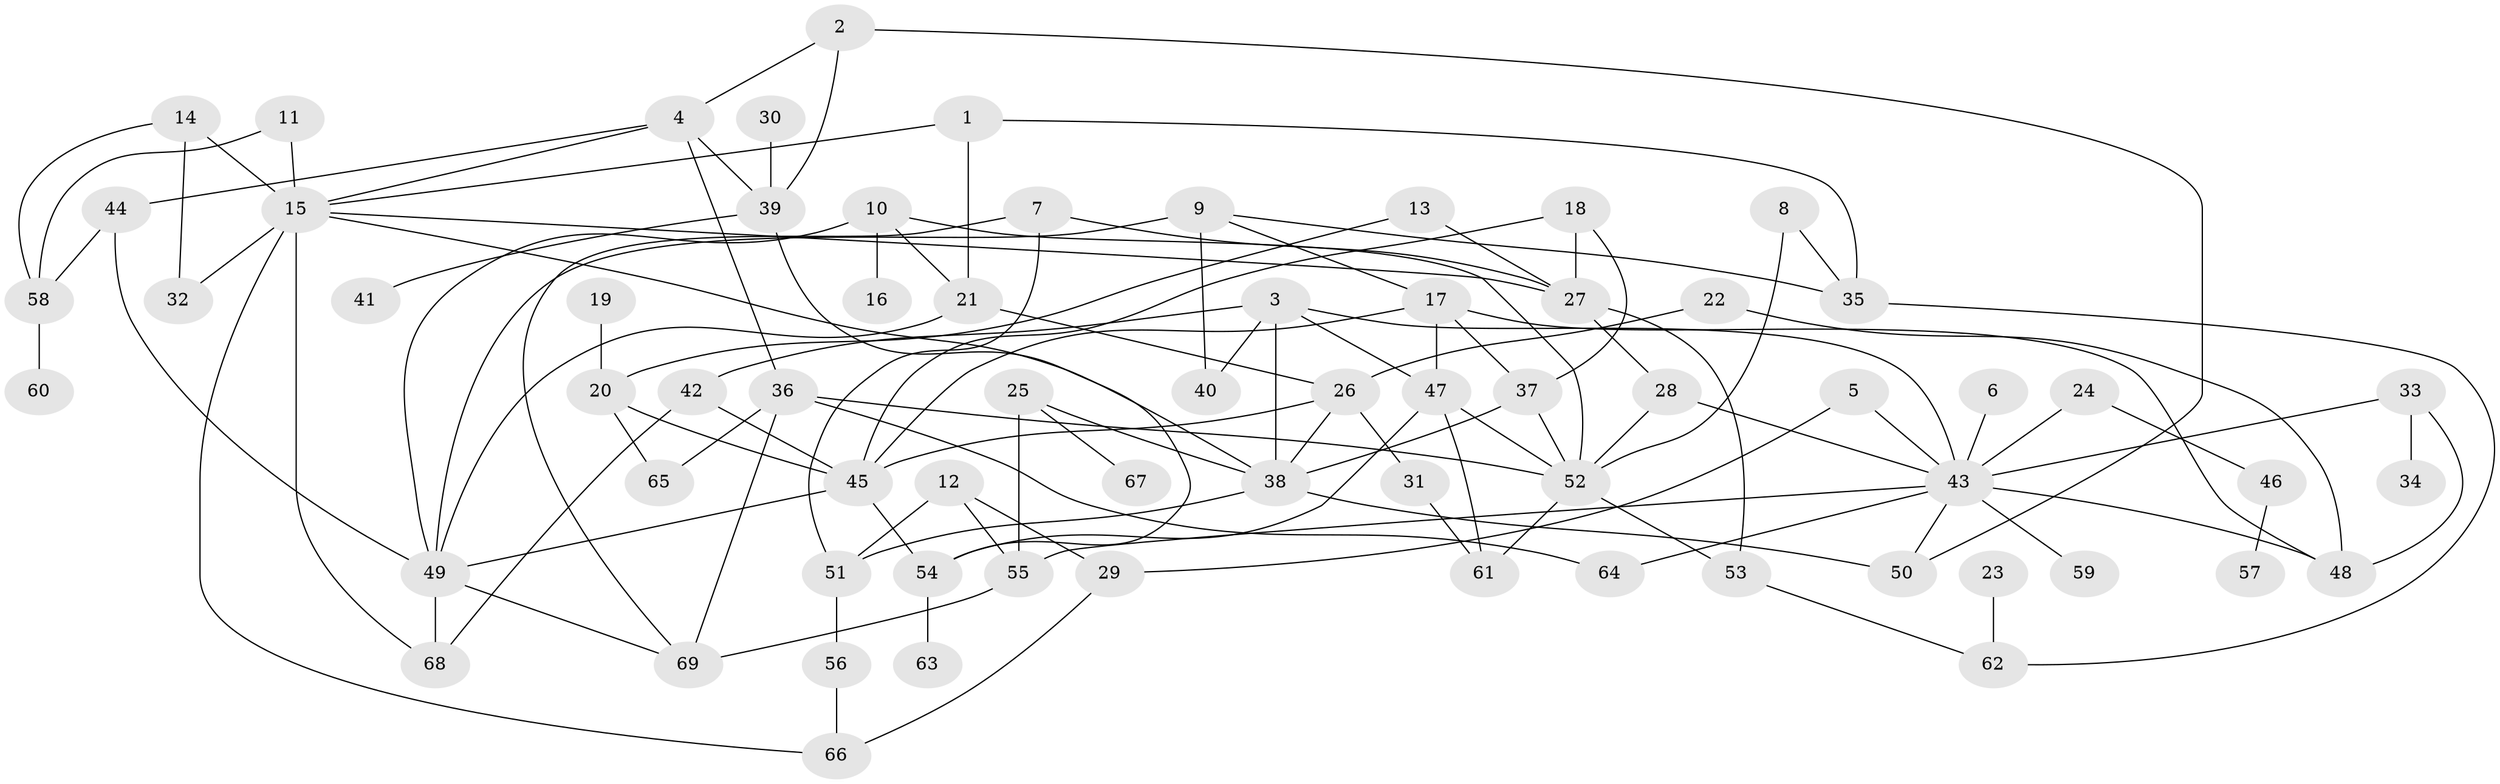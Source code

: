 // original degree distribution, {6: 0.051094890510948905, 3: 0.24817518248175183, 8: 0.0072992700729927005, 2: 0.27007299270072993, 4: 0.145985401459854, 5: 0.058394160583941604, 1: 0.21897810218978103}
// Generated by graph-tools (version 1.1) at 2025/49/03/09/25 03:49:18]
// undirected, 69 vertices, 115 edges
graph export_dot {
graph [start="1"]
  node [color=gray90,style=filled];
  1;
  2;
  3;
  4;
  5;
  6;
  7;
  8;
  9;
  10;
  11;
  12;
  13;
  14;
  15;
  16;
  17;
  18;
  19;
  20;
  21;
  22;
  23;
  24;
  25;
  26;
  27;
  28;
  29;
  30;
  31;
  32;
  33;
  34;
  35;
  36;
  37;
  38;
  39;
  40;
  41;
  42;
  43;
  44;
  45;
  46;
  47;
  48;
  49;
  50;
  51;
  52;
  53;
  54;
  55;
  56;
  57;
  58;
  59;
  60;
  61;
  62;
  63;
  64;
  65;
  66;
  67;
  68;
  69;
  1 -- 15 [weight=1.0];
  1 -- 21 [weight=1.0];
  1 -- 35 [weight=1.0];
  2 -- 4 [weight=1.0];
  2 -- 39 [weight=1.0];
  2 -- 50 [weight=1.0];
  3 -- 38 [weight=1.0];
  3 -- 40 [weight=1.0];
  3 -- 42 [weight=1.0];
  3 -- 43 [weight=1.0];
  3 -- 47 [weight=1.0];
  4 -- 15 [weight=1.0];
  4 -- 36 [weight=1.0];
  4 -- 39 [weight=1.0];
  4 -- 44 [weight=1.0];
  5 -- 29 [weight=1.0];
  5 -- 43 [weight=1.0];
  6 -- 43 [weight=2.0];
  7 -- 27 [weight=1.0];
  7 -- 51 [weight=1.0];
  7 -- 69 [weight=1.0];
  8 -- 35 [weight=1.0];
  8 -- 52 [weight=1.0];
  9 -- 17 [weight=1.0];
  9 -- 35 [weight=1.0];
  9 -- 40 [weight=1.0];
  9 -- 49 [weight=1.0];
  10 -- 16 [weight=1.0];
  10 -- 21 [weight=1.0];
  10 -- 49 [weight=2.0];
  10 -- 52 [weight=1.0];
  11 -- 15 [weight=1.0];
  11 -- 58 [weight=1.0];
  12 -- 29 [weight=1.0];
  12 -- 51 [weight=1.0];
  12 -- 55 [weight=1.0];
  13 -- 20 [weight=1.0];
  13 -- 27 [weight=1.0];
  14 -- 15 [weight=1.0];
  14 -- 32 [weight=1.0];
  14 -- 58 [weight=1.0];
  15 -- 27 [weight=1.0];
  15 -- 32 [weight=1.0];
  15 -- 38 [weight=1.0];
  15 -- 66 [weight=1.0];
  15 -- 68 [weight=1.0];
  17 -- 37 [weight=1.0];
  17 -- 45 [weight=1.0];
  17 -- 47 [weight=1.0];
  17 -- 48 [weight=1.0];
  18 -- 27 [weight=1.0];
  18 -- 37 [weight=1.0];
  18 -- 45 [weight=1.0];
  19 -- 20 [weight=1.0];
  20 -- 45 [weight=1.0];
  20 -- 65 [weight=1.0];
  21 -- 26 [weight=1.0];
  21 -- 49 [weight=1.0];
  22 -- 26 [weight=1.0];
  22 -- 48 [weight=1.0];
  23 -- 62 [weight=1.0];
  24 -- 43 [weight=1.0];
  24 -- 46 [weight=1.0];
  25 -- 38 [weight=1.0];
  25 -- 55 [weight=1.0];
  25 -- 67 [weight=1.0];
  26 -- 31 [weight=1.0];
  26 -- 38 [weight=2.0];
  26 -- 45 [weight=1.0];
  27 -- 28 [weight=1.0];
  27 -- 53 [weight=1.0];
  28 -- 43 [weight=1.0];
  28 -- 52 [weight=1.0];
  29 -- 66 [weight=1.0];
  30 -- 39 [weight=1.0];
  31 -- 61 [weight=1.0];
  33 -- 34 [weight=1.0];
  33 -- 43 [weight=1.0];
  33 -- 48 [weight=1.0];
  35 -- 62 [weight=1.0];
  36 -- 52 [weight=1.0];
  36 -- 64 [weight=1.0];
  36 -- 65 [weight=1.0];
  36 -- 69 [weight=1.0];
  37 -- 38 [weight=1.0];
  37 -- 52 [weight=1.0];
  38 -- 50 [weight=1.0];
  38 -- 51 [weight=1.0];
  39 -- 41 [weight=1.0];
  39 -- 54 [weight=1.0];
  42 -- 45 [weight=1.0];
  42 -- 68 [weight=1.0];
  43 -- 48 [weight=1.0];
  43 -- 50 [weight=1.0];
  43 -- 55 [weight=1.0];
  43 -- 59 [weight=1.0];
  43 -- 64 [weight=1.0];
  44 -- 49 [weight=1.0];
  44 -- 58 [weight=1.0];
  45 -- 49 [weight=1.0];
  45 -- 54 [weight=1.0];
  46 -- 57 [weight=1.0];
  47 -- 52 [weight=1.0];
  47 -- 54 [weight=1.0];
  47 -- 61 [weight=1.0];
  49 -- 68 [weight=1.0];
  49 -- 69 [weight=1.0];
  51 -- 56 [weight=1.0];
  52 -- 53 [weight=1.0];
  52 -- 61 [weight=1.0];
  53 -- 62 [weight=1.0];
  54 -- 63 [weight=1.0];
  55 -- 69 [weight=1.0];
  56 -- 66 [weight=1.0];
  58 -- 60 [weight=1.0];
}

